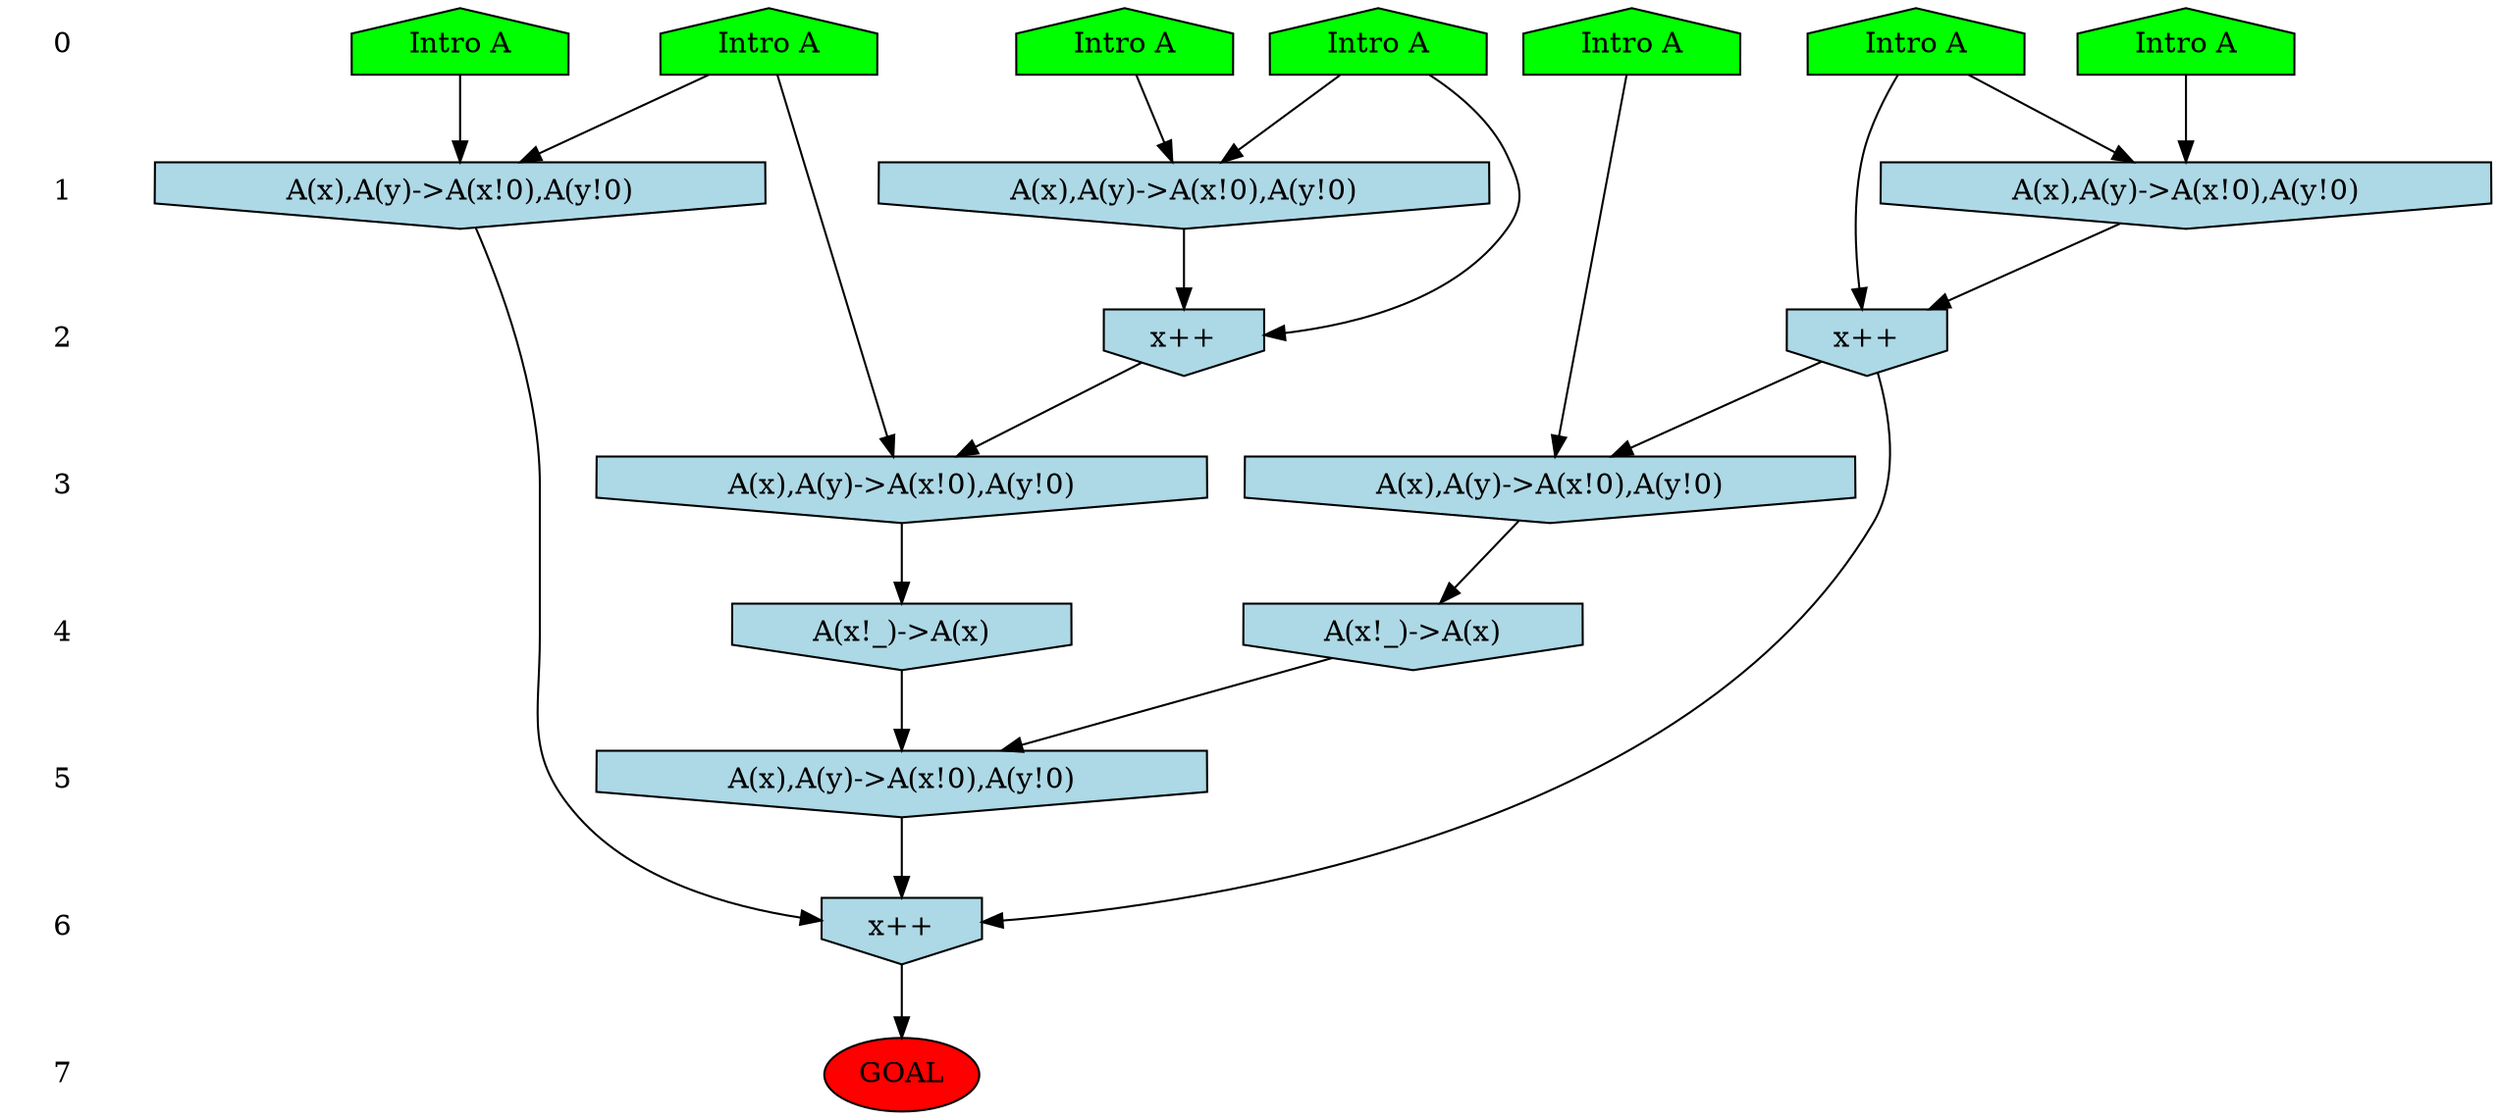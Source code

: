 /* Compression of 1 causal flows obtained in average at 1.519464E+00 t.u */
/* Compressed causal flows were: [387] */
digraph G{
 ranksep=.5 ; 
{ rank = same ; "0" [shape=plaintext] ; node_1 [label ="Intro A", shape=house, style=filled, fillcolor=green] ;
node_2 [label ="Intro A", shape=house, style=filled, fillcolor=green] ;
node_3 [label ="Intro A", shape=house, style=filled, fillcolor=green] ;
node_4 [label ="Intro A", shape=house, style=filled, fillcolor=green] ;
node_5 [label ="Intro A", shape=house, style=filled, fillcolor=green] ;
node_6 [label ="Intro A", shape=house, style=filled, fillcolor=green] ;
node_7 [label ="Intro A", shape=house, style=filled, fillcolor=green] ;
}
{ rank = same ; "1" [shape=plaintext] ; node_8 [label="A(x),A(y)->A(x!0),A(y!0)", shape=invhouse, style=filled, fillcolor = lightblue] ;
node_10 [label="A(x),A(y)->A(x!0),A(y!0)", shape=invhouse, style=filled, fillcolor = lightblue] ;
node_15 [label="A(x),A(y)->A(x!0),A(y!0)", shape=invhouse, style=filled, fillcolor = lightblue] ;
}
{ rank = same ; "2" [shape=plaintext] ; node_9 [label="x++", shape=invhouse, style=filled, fillcolor = lightblue] ;
node_11 [label="x++", shape=invhouse, style=filled, fillcolor = lightblue] ;
}
{ rank = same ; "3" [shape=plaintext] ; node_12 [label="A(x),A(y)->A(x!0),A(y!0)", shape=invhouse, style=filled, fillcolor = lightblue] ;
node_13 [label="A(x),A(y)->A(x!0),A(y!0)", shape=invhouse, style=filled, fillcolor = lightblue] ;
}
{ rank = same ; "4" [shape=plaintext] ; node_14 [label="A(x!_)->A(x)", shape=invhouse, style=filled, fillcolor = lightblue] ;
node_16 [label="A(x!_)->A(x)", shape=invhouse, style=filled, fillcolor = lightblue] ;
}
{ rank = same ; "5" [shape=plaintext] ; node_17 [label="A(x),A(y)->A(x!0),A(y!0)", shape=invhouse, style=filled, fillcolor = lightblue] ;
}
{ rank = same ; "6" [shape=plaintext] ; node_18 [label="x++", shape=invhouse, style=filled, fillcolor = lightblue] ;
}
{ rank = same ; "7" [shape=plaintext] ; node_19 [label ="GOAL", style=filled, fillcolor=red] ;
}
"0" -> "1" [style="invis"]; 
"1" -> "2" [style="invis"]; 
"2" -> "3" [style="invis"]; 
"3" -> "4" [style="invis"]; 
"4" -> "5" [style="invis"]; 
"5" -> "6" [style="invis"]; 
"6" -> "7" [style="invis"]; 
node_4 -> node_8
node_6 -> node_8
node_6 -> node_9
node_8 -> node_9
node_1 -> node_10
node_5 -> node_10
node_1 -> node_11
node_10 -> node_11
node_7 -> node_12
node_9 -> node_12
node_3 -> node_13
node_11 -> node_13
node_12 -> node_14
node_2 -> node_15
node_3 -> node_15
node_13 -> node_16
node_14 -> node_17
node_16 -> node_17
node_9 -> node_18
node_15 -> node_18
node_17 -> node_18
node_18 -> node_19
}
/*
 Dot generation time: 0.000462
*/